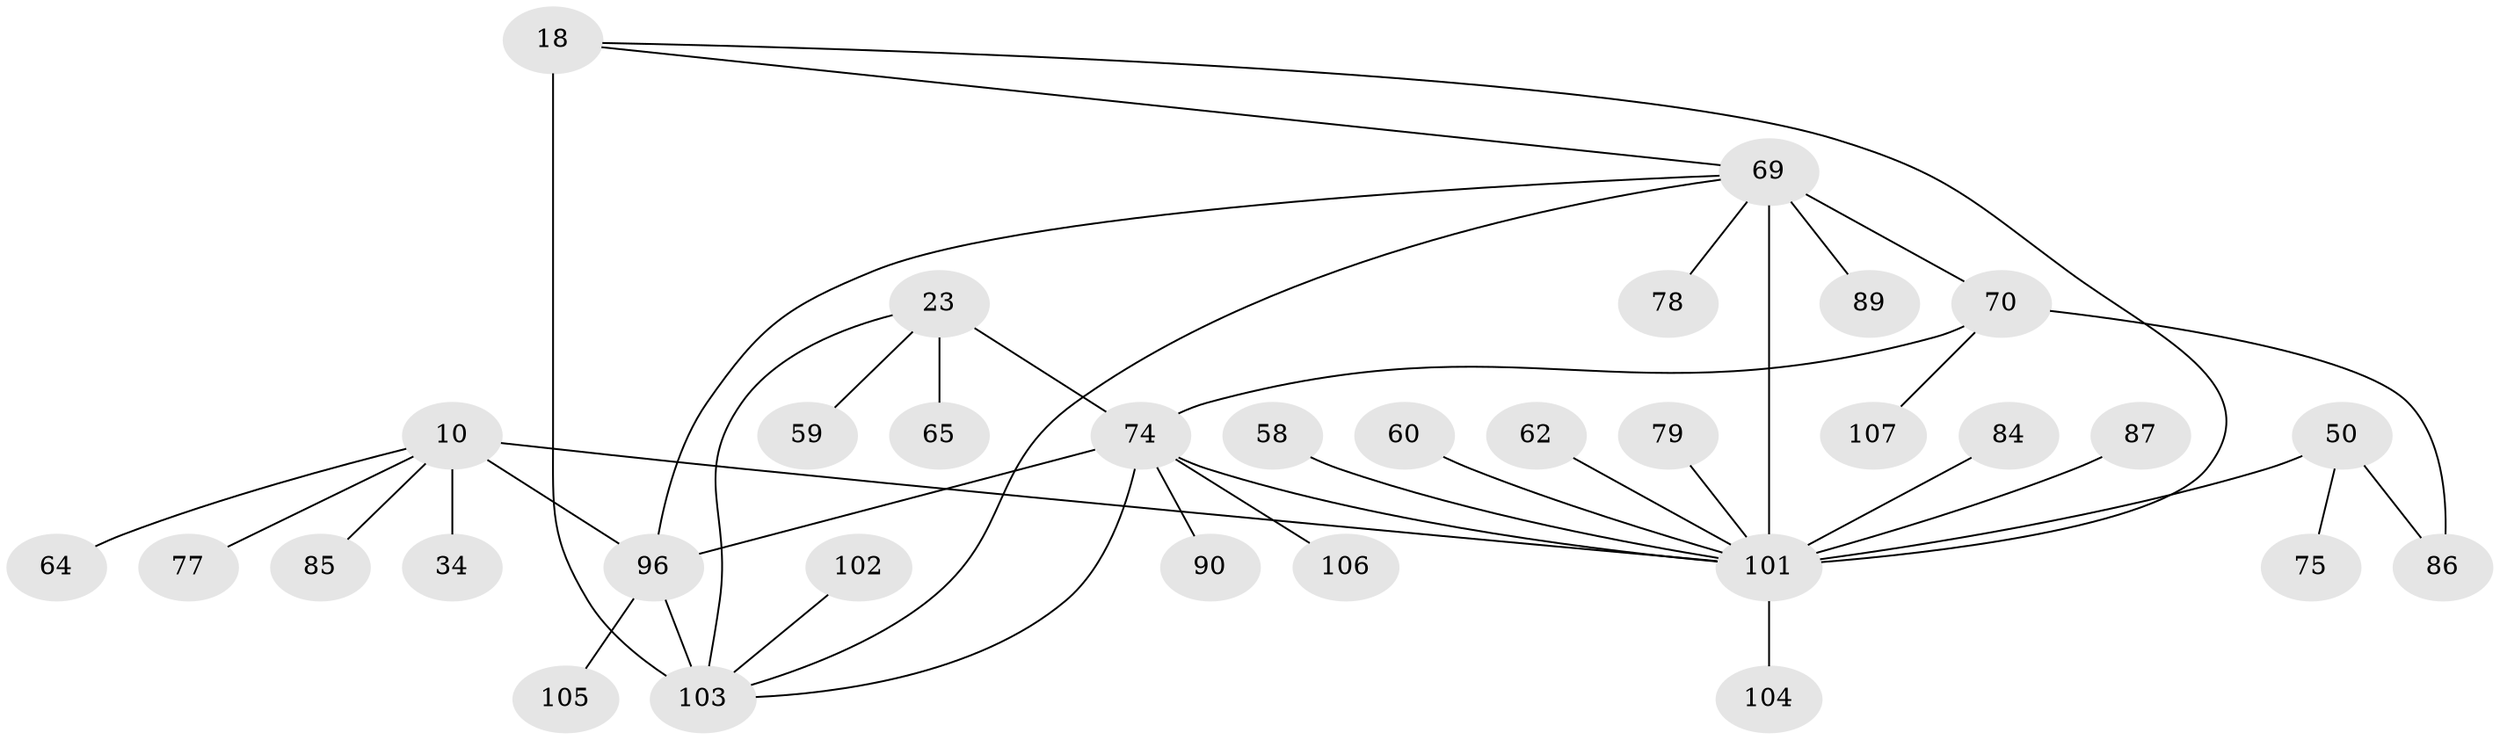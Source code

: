 // original degree distribution, {9: 0.028037383177570093, 6: 0.06542056074766354, 7: 0.028037383177570093, 10: 0.028037383177570093, 11: 0.028037383177570093, 8: 0.028037383177570093, 5: 0.037383177570093455, 1: 0.514018691588785, 2: 0.19626168224299065, 3: 0.037383177570093455, 4: 0.009345794392523364}
// Generated by graph-tools (version 1.1) at 2025/58/03/04/25 21:58:17]
// undirected, 32 vertices, 40 edges
graph export_dot {
graph [start="1"]
  node [color=gray90,style=filled];
  10 [super="+6"];
  18 [super="+16"];
  23 [super="+22"];
  34;
  50 [super="+13"];
  58;
  59;
  60 [super="+32"];
  62 [super="+28"];
  64;
  65;
  69 [super="+68"];
  70 [super="+40+5"];
  74 [super="+33+25+27+48+52+73"];
  75 [super="+29"];
  77;
  78;
  79;
  84;
  85;
  86 [super="+81"];
  87;
  89;
  90;
  96 [super="+88+54+95"];
  101 [super="+15+83+93+37+51"];
  102;
  103 [super="+100"];
  104;
  105;
  106;
  107;
  10 -- 34;
  10 -- 64;
  10 -- 77;
  10 -- 85;
  10 -- 101 [weight=3];
  10 -- 96 [weight=6];
  18 -- 101;
  18 -- 103 [weight=6];
  18 -- 69;
  23 -- 59;
  23 -- 65;
  23 -- 74 [weight=6];
  23 -- 103 [weight=2];
  50 -- 101 [weight=7];
  50 -- 86;
  50 -- 75;
  58 -- 101;
  60 -- 101;
  62 -- 101;
  69 -- 96;
  69 -- 101 [weight=3];
  69 -- 103 [weight=2];
  69 -- 70 [weight=6];
  69 -- 78;
  69 -- 89;
  70 -- 86;
  70 -- 74;
  70 -- 107;
  74 -- 101 [weight=4];
  74 -- 106;
  74 -- 90;
  74 -- 96;
  74 -- 103;
  79 -- 101;
  84 -- 101;
  87 -- 101;
  96 -- 105;
  96 -- 103;
  101 -- 104;
  102 -- 103;
}
